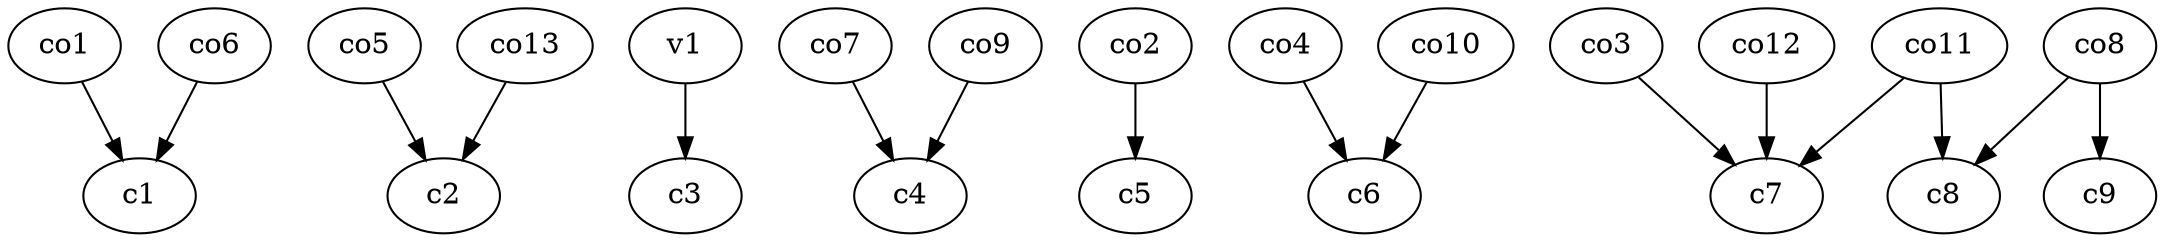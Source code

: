 strict digraph  {
c1;
c2;
c3;
c4;
c5;
c6;
c7;
c8;
c9;
v1;
co1;
co2;
co3;
co4;
co5;
co6;
co7;
co8;
co9;
co10;
co11;
co12;
co13;
v1 -> c3  [weight=1];
co1 -> c1  [weight=1];
co2 -> c5  [weight=1];
co3 -> c7  [weight=1];
co4 -> c6  [weight=1];
co5 -> c2  [weight=1];
co6 -> c1  [weight=1];
co7 -> c4  [weight=1];
co8 -> c9  [weight=1];
co8 -> c8  [weight=1];
co9 -> c4  [weight=1];
co10 -> c6  [weight=1];
co11 -> c7  [weight=1];
co11 -> c8  [weight=1];
co12 -> c7  [weight=1];
co13 -> c2  [weight=1];
}
